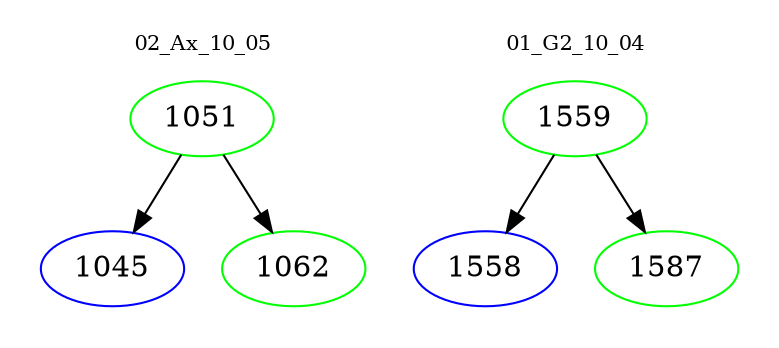 digraph{
subgraph cluster_0 {
color = white
label = "02_Ax_10_05";
fontsize=10;
T0_1051 [label="1051", color="green"]
T0_1051 -> T0_1045 [color="black"]
T0_1045 [label="1045", color="blue"]
T0_1051 -> T0_1062 [color="black"]
T0_1062 [label="1062", color="green"]
}
subgraph cluster_1 {
color = white
label = "01_G2_10_04";
fontsize=10;
T1_1559 [label="1559", color="green"]
T1_1559 -> T1_1558 [color="black"]
T1_1558 [label="1558", color="blue"]
T1_1559 -> T1_1587 [color="black"]
T1_1587 [label="1587", color="green"]
}
}

